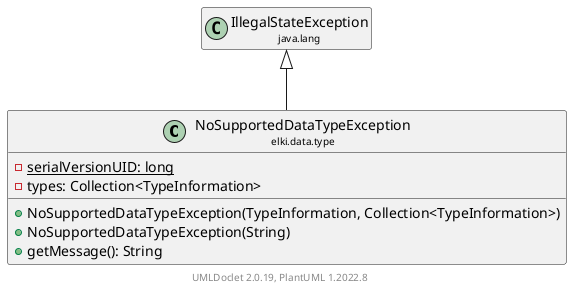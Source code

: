 @startuml
    remove .*\.(Instance|Par|Parameterizer|Factory)$
    set namespaceSeparator none
    hide empty fields
    hide empty methods

    class "<size:14>NoSupportedDataTypeException\n<size:10>elki.data.type" as elki.data.type.NoSupportedDataTypeException [[NoSupportedDataTypeException.html]] {
        {static} -serialVersionUID: long
        -types: Collection<TypeInformation>
        +NoSupportedDataTypeException(TypeInformation, Collection<TypeInformation>)
        +NoSupportedDataTypeException(String)
        +getMessage(): String
    }

    class "<size:14>IllegalStateException\n<size:10>java.lang" as java.lang.IllegalStateException

    java.lang.IllegalStateException <|-- elki.data.type.NoSupportedDataTypeException

    center footer UMLDoclet 2.0.19, PlantUML 1.2022.8
@enduml
